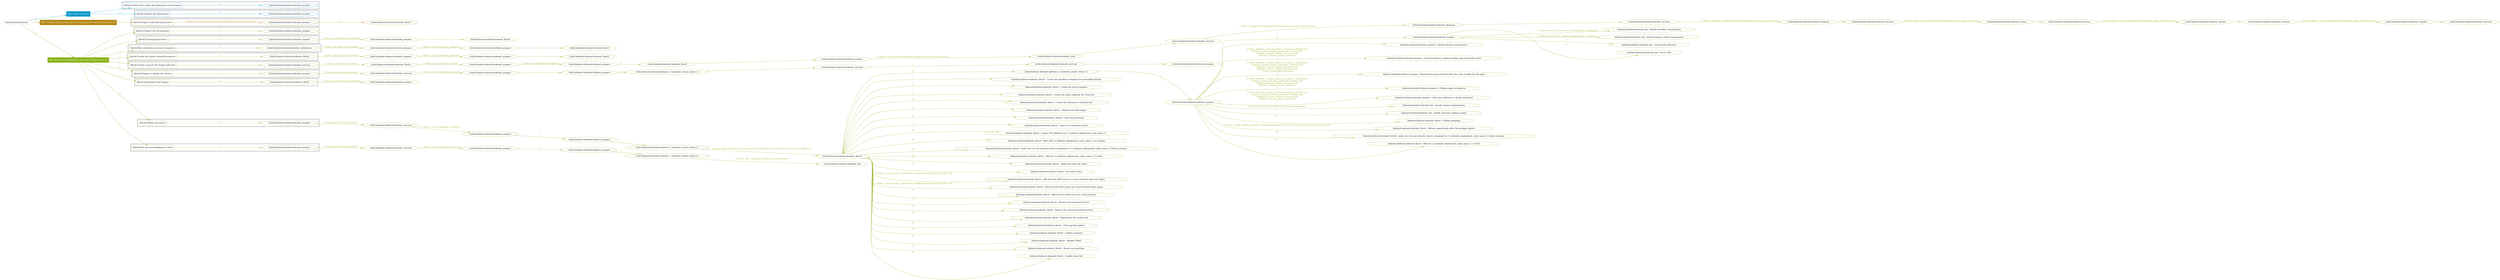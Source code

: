 digraph {
	graph [concentrate=true ordering=in rankdir=LR ratio=fill]
	edge [esep=5 sep=10]
	"kubeinit/playbook.yml" [id=root_node style=dotted]
	play_c8197aef [label="Play: Initial setup (1)" color="#0498c8" fontcolor="#ffffff" id=play_c8197aef shape=box style=filled tooltip=localhost]
	"kubeinit/playbook.yml" -> play_c8197aef [label="1 " color="#0498c8" fontcolor="#0498c8" id=edge_922fa55b labeltooltip="1 " tooltip="1 "]
	subgraph "kubeinit.kubeinit.kubeinit_prepare" {
		role_3c286786 [label="[role] kubeinit.kubeinit.kubeinit_prepare" color="#0498c8" id=role_3c286786 tooltip="kubeinit.kubeinit.kubeinit_prepare"]
	}
	subgraph "kubeinit.kubeinit.kubeinit_prepare" {
		role_2a14cb9d [label="[role] kubeinit.kubeinit.kubeinit_prepare" color="#0498c8" id=role_2a14cb9d tooltip="kubeinit.kubeinit.kubeinit_prepare"]
	}
	subgraph "Play: Initial setup (1)" {
		play_c8197aef -> block_b76194ad [label=1 color="#0498c8" fontcolor="#0498c8" id=edge_56c0aa90 labeltooltip=1 tooltip=1]
		subgraph cluster_block_b76194ad {
			block_b76194ad [label="[block] Gather facts about the deployment environment" color="#0498c8" id=block_b76194ad labeltooltip="Gather facts about the deployment environment" shape=box tooltip="Gather facts about the deployment environment"]
			block_b76194ad -> role_3c286786 [label="1 " color="#0498c8" fontcolor="#0498c8" id=edge_a9a198d0 labeltooltip="1 " tooltip="1 "]
		}
		play_c8197aef -> block_efa25883 [label=2 color="#0498c8" fontcolor="#0498c8" id=edge_5a2163dc labeltooltip=2 tooltip=2]
		subgraph cluster_block_efa25883 {
			block_efa25883 [label="[block] Prepare the hypervisors" color="#0498c8" id=block_efa25883 labeltooltip="Prepare the hypervisors" shape=box tooltip="Prepare the hypervisors"]
			block_efa25883 -> role_2a14cb9d [label="1 " color="#0498c8" fontcolor="#0498c8" id=edge_c1714bec labeltooltip="1 " tooltip="1 "]
		}
	}
	play_7f3ebb7d [label="Play: Prepare all hypervisor hosts to deploy service and cluster nodes (0)" color="#b58a17" fontcolor="#ffffff" id=play_7f3ebb7d shape=box style=filled tooltip="Play: Prepare all hypervisor hosts to deploy service and cluster nodes (0)"]
	"kubeinit/playbook.yml" -> play_7f3ebb7d [label="2 " color="#b58a17" fontcolor="#b58a17" id=edge_25e83d62 labeltooltip="2 " tooltip="2 "]
	subgraph "kubeinit.kubeinit.kubeinit_libvirt" {
		role_c3c278d9 [label="[role] kubeinit.kubeinit.kubeinit_libvirt" color="#b58a17" id=role_c3c278d9 tooltip="kubeinit.kubeinit.kubeinit_libvirt"]
	}
	subgraph "kubeinit.kubeinit.kubeinit_prepare" {
		role_2e6c8044 [label="[role] kubeinit.kubeinit.kubeinit_prepare" color="#b58a17" id=role_2e6c8044 tooltip="kubeinit.kubeinit.kubeinit_prepare"]
		role_2e6c8044 -> role_c3c278d9 [label="1 " color="#b58a17" fontcolor="#b58a17" id=edge_b6ec5441 labeltooltip="1 " tooltip="1 "]
	}
	subgraph "Play: Prepare all hypervisor hosts to deploy service and cluster nodes (0)" {
		play_7f3ebb7d -> block_49c13640 [label=1 color="#b58a17" fontcolor="#b58a17" id=edge_a777fcd4 labeltooltip=1 tooltip=1]
		subgraph cluster_block_49c13640 {
			block_49c13640 [label="[block] Prepare individual hypervisors" color="#b58a17" id=block_49c13640 labeltooltip="Prepare individual hypervisors" shape=box tooltip="Prepare individual hypervisors"]
			block_49c13640 -> role_2e6c8044 [label="1 [when: inventory_hostname in hostvars['kubeinit-facts'].hypervisors]" color="#b58a17" fontcolor="#b58a17" id=edge_d3cfce6d labeltooltip="1 [when: inventory_hostname in hostvars['kubeinit-facts'].hypervisors]" tooltip="1 [when: inventory_hostname in hostvars['kubeinit-facts'].hypervisors]"]
		}
	}
	play_5deb5ea6 [label="Play: Run cluster deployment on prepared hypervisors (1)" color="#8cb21a" fontcolor="#ffffff" id=play_5deb5ea6 shape=box style=filled tooltip=localhost]
	"kubeinit/playbook.yml" -> play_5deb5ea6 [label="3 " color="#8cb21a" fontcolor="#8cb21a" id=edge_4617b9aa labeltooltip="3 " tooltip="3 "]
	subgraph "kubeinit.kubeinit.kubeinit_prepare" {
		role_d223442c [label="[role] kubeinit.kubeinit.kubeinit_prepare" color="#8cb21a" id=role_d223442c tooltip="kubeinit.kubeinit.kubeinit_prepare"]
	}
	subgraph "kubeinit.kubeinit.kubeinit_libvirt" {
		role_f05f4622 [label="[role] kubeinit.kubeinit.kubeinit_libvirt" color="#8cb21a" id=role_f05f4622 tooltip="kubeinit.kubeinit.kubeinit_libvirt"]
	}
	subgraph "kubeinit.kubeinit.kubeinit_prepare" {
		role_b036a083 [label="[role] kubeinit.kubeinit.kubeinit_prepare" color="#8cb21a" id=role_b036a083 tooltip="kubeinit.kubeinit.kubeinit_prepare"]
		role_b036a083 -> role_f05f4622 [label="1 " color="#8cb21a" fontcolor="#8cb21a" id=edge_333097c8 labeltooltip="1 " tooltip="1 "]
	}
	subgraph "kubeinit.kubeinit.kubeinit_prepare" {
		role_efb3ae09 [label="[role] kubeinit.kubeinit.kubeinit_prepare" color="#8cb21a" id=role_efb3ae09 tooltip="kubeinit.kubeinit.kubeinit_prepare"]
		role_efb3ae09 -> role_b036a083 [label="1 [when: not environment_prepared]" color="#8cb21a" fontcolor="#8cb21a" id=edge_41fa117c labeltooltip="1 [when: not environment_prepared]" tooltip="1 [when: not environment_prepared]"]
	}
	subgraph "kubeinit.kubeinit.kubeinit_libvirt" {
		role_33afb456 [label="[role] kubeinit.kubeinit.kubeinit_libvirt" color="#8cb21a" id=role_33afb456 tooltip="kubeinit.kubeinit.kubeinit_libvirt"]
	}
	subgraph "kubeinit.kubeinit.kubeinit_prepare" {
		role_3996253d [label="[role] kubeinit.kubeinit.kubeinit_prepare" color="#8cb21a" id=role_3996253d tooltip="kubeinit.kubeinit.kubeinit_prepare"]
		role_3996253d -> role_33afb456 [label="1 " color="#8cb21a" fontcolor="#8cb21a" id=edge_9ac41b9c labeltooltip="1 " tooltip="1 "]
	}
	subgraph "kubeinit.kubeinit.kubeinit_prepare" {
		role_c0f6b19a [label="[role] kubeinit.kubeinit.kubeinit_prepare" color="#8cb21a" id=role_c0f6b19a tooltip="kubeinit.kubeinit.kubeinit_prepare"]
		role_c0f6b19a -> role_3996253d [label="1 [when: not environment_prepared]" color="#8cb21a" fontcolor="#8cb21a" id=edge_87ee43f3 labeltooltip="1 [when: not environment_prepared]" tooltip="1 [when: not environment_prepared]"]
	}
	subgraph "kubeinit.kubeinit.kubeinit_validations" {
		role_6e687698 [label="[role] kubeinit.kubeinit.kubeinit_validations" color="#8cb21a" id=role_6e687698 tooltip="kubeinit.kubeinit.kubeinit_validations"]
		role_6e687698 -> role_c0f6b19a [label="1 [when: not hypervisors_cleaned]" color="#8cb21a" fontcolor="#8cb21a" id=edge_3743fb8a labeltooltip="1 [when: not hypervisors_cleaned]" tooltip="1 [when: not hypervisors_cleaned]"]
	}
	subgraph "kubeinit.kubeinit.kubeinit_libvirt" {
		role_c08b40e4 [label="[role] kubeinit.kubeinit.kubeinit_libvirt" color="#8cb21a" id=role_c08b40e4 tooltip="kubeinit.kubeinit.kubeinit_libvirt"]
	}
	subgraph "kubeinit.kubeinit.kubeinit_prepare" {
		role_bdccf498 [label="[role] kubeinit.kubeinit.kubeinit_prepare" color="#8cb21a" id=role_bdccf498 tooltip="kubeinit.kubeinit.kubeinit_prepare"]
		role_bdccf498 -> role_c08b40e4 [label="1 " color="#8cb21a" fontcolor="#8cb21a" id=edge_f4271a98 labeltooltip="1 " tooltip="1 "]
	}
	subgraph "kubeinit.kubeinit.kubeinit_prepare" {
		role_66e9e0ed [label="[role] kubeinit.kubeinit.kubeinit_prepare" color="#8cb21a" id=role_66e9e0ed tooltip="kubeinit.kubeinit.kubeinit_prepare"]
		role_66e9e0ed -> role_bdccf498 [label="1 [when: not environment_prepared]" color="#8cb21a" fontcolor="#8cb21a" id=edge_c691fecc labeltooltip="1 [when: not environment_prepared]" tooltip="1 [when: not environment_prepared]"]
	}
	subgraph "kubeinit.kubeinit.kubeinit_libvirt" {
		role_aaba1827 [label="[role] kubeinit.kubeinit.kubeinit_libvirt" color="#8cb21a" id=role_aaba1827 tooltip="kubeinit.kubeinit.kubeinit_libvirt"]
		role_aaba1827 -> role_66e9e0ed [label="1 [when: not hypervisors_cleaned]" color="#8cb21a" fontcolor="#8cb21a" id=edge_1c5be470 labeltooltip="1 [when: not hypervisors_cleaned]" tooltip="1 [when: not hypervisors_cleaned]"]
	}
	subgraph "kubeinit.kubeinit.kubeinit_services" {
		role_dca92a5a [label="[role] kubeinit.kubeinit.kubeinit_services" color="#8cb21a" id=role_dca92a5a tooltip="kubeinit.kubeinit.kubeinit_services"]
	}
	subgraph "kubeinit.kubeinit.kubeinit_registry" {
		role_6a4a6b8c [label="[role] kubeinit.kubeinit.kubeinit_registry" color="#8cb21a" id=role_6a4a6b8c tooltip="kubeinit.kubeinit.kubeinit_registry"]
		role_6a4a6b8c -> role_dca92a5a [label="1 " color="#8cb21a" fontcolor="#8cb21a" id=edge_9316b15a labeltooltip="1 " tooltip="1 "]
	}
	subgraph "kubeinit.kubeinit.kubeinit_services" {
		role_6c3e8e1f [label="[role] kubeinit.kubeinit.kubeinit_services" color="#8cb21a" id=role_6c3e8e1f tooltip="kubeinit.kubeinit.kubeinit_services"]
		role_6c3e8e1f -> role_6a4a6b8c [label="1 [when: 'registry' in hostvars[kubeinit_deployment_node_name].services]" color="#8cb21a" fontcolor="#8cb21a" id=edge_6a16fb41 labeltooltip="1 [when: 'registry' in hostvars[kubeinit_deployment_node_name].services]" tooltip="1 [when: 'registry' in hostvars[kubeinit_deployment_node_name].services]"]
	}
	subgraph "kubeinit.kubeinit.kubeinit_apache" {
		role_bf9644d1 [label="[role] kubeinit.kubeinit.kubeinit_apache" color="#8cb21a" id=role_bf9644d1 tooltip="kubeinit.kubeinit.kubeinit_apache"]
		role_bf9644d1 -> role_6c3e8e1f [label="1 " color="#8cb21a" fontcolor="#8cb21a" id=edge_667f4790 labeltooltip="1 " tooltip="1 "]
	}
	subgraph "kubeinit.kubeinit.kubeinit_services" {
		role_6fb0cc0f [label="[role] kubeinit.kubeinit.kubeinit_services" color="#8cb21a" id=role_6fb0cc0f tooltip="kubeinit.kubeinit.kubeinit_services"]
		role_6fb0cc0f -> role_bf9644d1 [label="1 [when: 'apache' in hostvars[kubeinit_deployment_node_name].services]" color="#8cb21a" fontcolor="#8cb21a" id=edge_0fed933b labeltooltip="1 [when: 'apache' in hostvars[kubeinit_deployment_node_name].services]" tooltip="1 [when: 'apache' in hostvars[kubeinit_deployment_node_name].services]"]
	}
	subgraph "kubeinit.kubeinit.kubeinit_nexus" {
		role_0353327a [label="[role] kubeinit.kubeinit.kubeinit_nexus" color="#8cb21a" id=role_0353327a tooltip="kubeinit.kubeinit.kubeinit_nexus"]
		role_0353327a -> role_6fb0cc0f [label="1 " color="#8cb21a" fontcolor="#8cb21a" id=edge_d9b70054 labeltooltip="1 " tooltip="1 "]
	}
	subgraph "kubeinit.kubeinit.kubeinit_services" {
		role_1bb05465 [label="[role] kubeinit.kubeinit.kubeinit_services" color="#8cb21a" id=role_1bb05465 tooltip="kubeinit.kubeinit.kubeinit_services"]
		role_1bb05465 -> role_0353327a [label="1 [when: 'nexus' in hostvars[kubeinit_deployment_node_name].services]" color="#8cb21a" fontcolor="#8cb21a" id=edge_af32bd00 labeltooltip="1 [when: 'nexus' in hostvars[kubeinit_deployment_node_name].services]" tooltip="1 [when: 'nexus' in hostvars[kubeinit_deployment_node_name].services]"]
	}
	subgraph "kubeinit.kubeinit.kubeinit_haproxy" {
		role_6cd0a0f4 [label="[role] kubeinit.kubeinit.kubeinit_haproxy" color="#8cb21a" id=role_6cd0a0f4 tooltip="kubeinit.kubeinit.kubeinit_haproxy"]
		role_6cd0a0f4 -> role_1bb05465 [label="1 " color="#8cb21a" fontcolor="#8cb21a" id=edge_6ab12a49 labeltooltip="1 " tooltip="1 "]
	}
	subgraph "kubeinit.kubeinit.kubeinit_services" {
		role_aa184179 [label="[role] kubeinit.kubeinit.kubeinit_services" color="#8cb21a" id=role_aa184179 tooltip="kubeinit.kubeinit.kubeinit_services"]
		role_aa184179 -> role_6cd0a0f4 [label="1 [when: 'haproxy' in hostvars[kubeinit_deployment_node_name].services]" color="#8cb21a" fontcolor="#8cb21a" id=edge_1406b9e2 labeltooltip="1 [when: 'haproxy' in hostvars[kubeinit_deployment_node_name].services]" tooltip="1 [when: 'haproxy' in hostvars[kubeinit_deployment_node_name].services]"]
	}
	subgraph "kubeinit.kubeinit.kubeinit_dnsmasq" {
		role_bf1d7ade [label="[role] kubeinit.kubeinit.kubeinit_dnsmasq" color="#8cb21a" id=role_bf1d7ade tooltip="kubeinit.kubeinit.kubeinit_dnsmasq"]
		role_bf1d7ade -> role_aa184179 [label="1 " color="#8cb21a" fontcolor="#8cb21a" id=edge_21bb4521 labeltooltip="1 " tooltip="1 "]
	}
	subgraph "kubeinit.kubeinit.kubeinit_services" {
		role_9293d0f7 [label="[role] kubeinit.kubeinit.kubeinit_services" color="#8cb21a" id=role_9293d0f7 tooltip="kubeinit.kubeinit.kubeinit_services"]
		role_9293d0f7 -> role_bf1d7ade [label="1 [when: 'dnsmasq' in hostvars[kubeinit_deployment_node_name].services]" color="#8cb21a" fontcolor="#8cb21a" id=edge_61066736 labeltooltip="1 [when: 'dnsmasq' in hostvars[kubeinit_deployment_node_name].services]" tooltip="1 [when: 'dnsmasq' in hostvars[kubeinit_deployment_node_name].services]"]
	}
	subgraph "kubeinit.kubeinit.kubeinit_bind" {
		role_5a61f6e6 [label="[role] kubeinit.kubeinit.kubeinit_bind" color="#8cb21a" id=role_5a61f6e6 tooltip="kubeinit.kubeinit.kubeinit_bind"]
		role_5a61f6e6 -> role_9293d0f7 [label="1 " color="#8cb21a" fontcolor="#8cb21a" id=edge_4f6014ed labeltooltip="1 " tooltip="1 "]
	}
	subgraph "kubeinit.kubeinit.kubeinit_prepare" {
		role_9101673d [label="[role] kubeinit.kubeinit.kubeinit_prepare" color="#8cb21a" id=role_9101673d tooltip="kubeinit.kubeinit.kubeinit_prepare"]
		role_9101673d -> role_5a61f6e6 [label="1 [when: 'bind' in hostvars[kubeinit_deployment_node_name].services]" color="#8cb21a" fontcolor="#8cb21a" id=edge_7662a34d labeltooltip="1 [when: 'bind' in hostvars[kubeinit_deployment_node_name].services]" tooltip="1 [when: 'bind' in hostvars[kubeinit_deployment_node_name].services]"]
	}
	subgraph "kubeinit.kubeinit.kubeinit_libvirt" {
		role_d5b82719 [label="[role] kubeinit.kubeinit.kubeinit_libvirt" color="#8cb21a" id=role_d5b82719 tooltip="kubeinit.kubeinit.kubeinit_libvirt"]
		role_d5b82719 -> role_9101673d [label="1 " color="#8cb21a" fontcolor="#8cb21a" id=edge_8e1fc4cf labeltooltip="1 " tooltip="1 "]
	}
	subgraph "kubeinit.kubeinit.kubeinit_prepare" {
		role_82c6c88a [label="[role] kubeinit.kubeinit.kubeinit_prepare" color="#8cb21a" id=role_82c6c88a tooltip="kubeinit.kubeinit.kubeinit_prepare"]
		role_82c6c88a -> role_d5b82719 [label="1 " color="#8cb21a" fontcolor="#8cb21a" id=edge_33c34052 labeltooltip="1 " tooltip="1 "]
	}
	subgraph "kubeinit.kubeinit.kubeinit_prepare" {
		role_78ee5a41 [label="[role] kubeinit.kubeinit.kubeinit_prepare" color="#8cb21a" id=role_78ee5a41 tooltip="kubeinit.kubeinit.kubeinit_prepare"]
		role_78ee5a41 -> role_82c6c88a [label="1 [when: not environment_prepared]" color="#8cb21a" fontcolor="#8cb21a" id=edge_6f16d077 labeltooltip="1 [when: not environment_prepared]" tooltip="1 [when: not environment_prepared]"]
	}
	subgraph "kubeinit.kubeinit.kubeinit_libvirt" {
		role_b07e59b4 [label="[role] kubeinit.kubeinit.kubeinit_libvirt" color="#8cb21a" id=role_b07e59b4 tooltip="kubeinit.kubeinit.kubeinit_libvirt"]
		role_b07e59b4 -> role_78ee5a41 [label="1 [when: not hypervisors_cleaned]" color="#8cb21a" fontcolor="#8cb21a" id=edge_427e7e63 labeltooltip="1 [when: not hypervisors_cleaned]" tooltip="1 [when: not hypervisors_cleaned]"]
	}
	subgraph "kubeinit.kubeinit.kubeinit_services" {
		role_2591b6aa [label="[role] kubeinit.kubeinit.kubeinit_services" color="#8cb21a" id=role_2591b6aa tooltip="kubeinit.kubeinit.kubeinit_services"]
		role_2591b6aa -> role_b07e59b4 [label="1 [when: not network_created]" color="#8cb21a" fontcolor="#8cb21a" id=edge_7d37dcf8 labeltooltip="1 [when: not network_created]" tooltip="1 [when: not network_created]"]
	}
	subgraph "kubeinit.kubeinit.kubeinit_prepare" {
		role_dac779d0 [label="[role] kubeinit.kubeinit.kubeinit_prepare" color="#8cb21a" id=role_dac779d0 tooltip="kubeinit.kubeinit.kubeinit_prepare"]
	}
	subgraph "kubeinit.kubeinit.kubeinit_services" {
		role_9e596846 [label="[role] kubeinit.kubeinit.kubeinit_services" color="#8cb21a" id=role_9e596846 tooltip="kubeinit.kubeinit.kubeinit_services"]
		role_9e596846 -> role_dac779d0 [label="1 " color="#8cb21a" fontcolor="#8cb21a" id=edge_c064c5f3 labeltooltip="1 " tooltip="1 "]
	}
	subgraph "kubeinit.kubeinit.kubeinit_services" {
		role_9cd84629 [label="[role] kubeinit.kubeinit.kubeinit_services" color="#8cb21a" id=role_9cd84629 tooltip="kubeinit.kubeinit.kubeinit_services"]
		role_9cd84629 -> role_9e596846 [label="1 " color="#8cb21a" fontcolor="#8cb21a" id=edge_44e114d3 labeltooltip="1 " tooltip="1 "]
	}
	subgraph "kubeinit.kubeinit.kubeinit_{{ kubeinit_cluster_distro }}" {
		role_961def43 [label="[role] kubeinit.kubeinit.kubeinit_{{ kubeinit_cluster_distro }}" color="#8cb21a" id=role_961def43 tooltip="kubeinit.kubeinit.kubeinit_{{ kubeinit_cluster_distro }}"]
		role_961def43 -> role_9cd84629 [label="1 " color="#8cb21a" fontcolor="#8cb21a" id=edge_f4f79f63 labeltooltip="1 " tooltip="1 "]
	}
	subgraph "kubeinit.kubeinit.kubeinit_prepare" {
		role_3a34a4d1 [label="[role] kubeinit.kubeinit.kubeinit_prepare" color="#8cb21a" id=role_3a34a4d1 tooltip="kubeinit.kubeinit.kubeinit_prepare"]
		role_3a34a4d1 -> role_961def43 [label="1 " color="#8cb21a" fontcolor="#8cb21a" id=edge_900b3278 labeltooltip="1 " tooltip="1 "]
	}
	subgraph "kubeinit.kubeinit.kubeinit_prepare" {
		role_281b0325 [label="[role] kubeinit.kubeinit.kubeinit_prepare" color="#8cb21a" id=role_281b0325 tooltip="kubeinit.kubeinit.kubeinit_prepare"]
		role_281b0325 -> role_3a34a4d1 [label="1 " color="#8cb21a" fontcolor="#8cb21a" id=edge_b659274e labeltooltip="1 " tooltip="1 "]
	}
	subgraph "kubeinit.kubeinit.kubeinit_services" {
		role_879e979a [label="[role] kubeinit.kubeinit.kubeinit_services" color="#8cb21a" id=role_879e979a tooltip="kubeinit.kubeinit.kubeinit_services"]
		role_879e979a -> role_281b0325 [label="1 [when: not environment_prepared]" color="#8cb21a" fontcolor="#8cb21a" id=edge_3eec71d2 labeltooltip="1 [when: not environment_prepared]" tooltip="1 [when: not environment_prepared]"]
	}
	subgraph "kubeinit.kubeinit.kubeinit_prepare" {
		role_a8ec1b8f [label="[role] kubeinit.kubeinit.kubeinit_prepare" color="#8cb21a" id=role_a8ec1b8f tooltip="kubeinit.kubeinit.kubeinit_prepare"]
		role_a8ec1b8f -> role_879e979a [label="1 [when: not services_prepared]" color="#8cb21a" fontcolor="#8cb21a" id=edge_41961d1d labeltooltip="1 [when: not services_prepared]" tooltip="1 [when: not services_prepared]"]
	}
	subgraph "kubeinit.kubeinit.kubeinit_prepare" {
		role_2767ce65 [label="[role] kubeinit.kubeinit.kubeinit_prepare" color="#8cb21a" id=role_2767ce65 tooltip="kubeinit.kubeinit.kubeinit_prepare"]
	}
	subgraph "kubeinit.kubeinit.kubeinit_libvirt" {
		role_06fe0d78 [label="[role] kubeinit.kubeinit.kubeinit_libvirt" color="#8cb21a" id=role_06fe0d78 tooltip="kubeinit.kubeinit.kubeinit_libvirt"]
		role_06fe0d78 -> role_2767ce65 [label="1 [when: not environment_prepared]" color="#8cb21a" fontcolor="#8cb21a" id=edge_b4ba3769 labeltooltip="1 [when: not environment_prepared]" tooltip="1 [when: not environment_prepared]"]
	}
	subgraph "kubeinit.kubeinit.kubeinit_prepare" {
		role_4d9abcd8 [label="[role] kubeinit.kubeinit.kubeinit_prepare" color="#8cb21a" id=role_4d9abcd8 tooltip="kubeinit.kubeinit.kubeinit_prepare"]
		task_a58bdfc1 [label="kubeinit.kubeinit.kubeinit_kid : Install controller requirements" color="#8cb21a" id=task_a58bdfc1 shape=octagon tooltip="kubeinit.kubeinit.kubeinit_kid : Install controller requirements"]
		role_4d9abcd8 -> task_a58bdfc1 [label="1 [when: kubeinit_kid_controller_dependencies is defined]" color="#8cb21a" fontcolor="#8cb21a" id=edge_c6500917 labeltooltip="1 [when: kubeinit_kid_controller_dependencies is defined]" tooltip="1 [when: kubeinit_kid_controller_dependencies is defined]"]
		task_d87fe930 [label="kubeinit.kubeinit.kubeinit_kid : Install compute nodes requirements" color="#8cb21a" id=task_d87fe930 shape=octagon tooltip="kubeinit.kubeinit.kubeinit_kid : Install compute nodes requirements"]
		role_4d9abcd8 -> task_d87fe930 [label="2 [when: kubeinit_kid_compute_dependencies is defined]" color="#8cb21a" fontcolor="#8cb21a" id=edge_2a5b1ec6 labeltooltip="2 [when: kubeinit_kid_compute_dependencies is defined]" tooltip="2 [when: kubeinit_kid_compute_dependencies is defined]"]
		task_f9947f64 [label="kubeinit.kubeinit.kubeinit_kid : Create kube directory" color="#8cb21a" id=task_f9947f64 shape=octagon tooltip="kubeinit.kubeinit.kubeinit_kid : Create kube directory"]
		role_4d9abcd8 -> task_f9947f64 [label="3 " color="#8cb21a" fontcolor="#8cb21a" id=edge_bdd4dd18 labeltooltip="3 " tooltip="3 "]
		task_ab4cd3fd [label="kubeinit.kubeinit.kubeinit_kid : Touch a file" color="#8cb21a" id=task_ab4cd3fd shape=octagon tooltip="kubeinit.kubeinit.kubeinit_kid : Touch a file"]
		role_4d9abcd8 -> task_ab4cd3fd [label="4 " color="#8cb21a" fontcolor="#8cb21a" id=edge_d64abe4c labeltooltip="4 " tooltip="4 "]
	}
	subgraph "kubeinit.kubeinit.kubeinit_prepare" {
		role_a85353f9 [label="[role] kubeinit.kubeinit.kubeinit_prepare" color="#8cb21a" id=role_a85353f9 tooltip="kubeinit.kubeinit.kubeinit_prepare"]
		task_69144736 [label="kubeinit.kubeinit.kubeinit_prepare : Install common requirements" color="#8cb21a" id=task_69144736 shape=octagon tooltip="kubeinit.kubeinit.kubeinit_prepare : Install common requirements"]
		role_a85353f9 -> task_69144736 [label="1 " color="#8cb21a" fontcolor="#8cb21a" id=edge_e1485820 labeltooltip="1 " tooltip="1 "]
		task_b05b2fa7 [label="kubeinit.kubeinit.kubeinit_prepare : Check if kubeinit_common_docker_password path exists" color="#8cb21a" id=task_b05b2fa7 shape=octagon tooltip="kubeinit.kubeinit.kubeinit_prepare : Check if kubeinit_common_docker_password path exists"]
		role_a85353f9 -> task_b05b2fa7 [label="2 [when: kubeinit_common_docker_username is defined and
kubeinit_common_docker_password is defined and
kubeinit_common_docker_username and
kubeinit_common_docker_password
]" color="#8cb21a" fontcolor="#8cb21a" id=edge_53249a8d labeltooltip="2 [when: kubeinit_common_docker_username is defined and
kubeinit_common_docker_password is defined and
kubeinit_common_docker_username and
kubeinit_common_docker_password
]" tooltip="2 [when: kubeinit_common_docker_username is defined and
kubeinit_common_docker_password is defined and
kubeinit_common_docker_username and
kubeinit_common_docker_password
]"]
		task_449394d2 [label="kubeinit.kubeinit.kubeinit_prepare : Read docker password from file when the variable has the path" color="#8cb21a" id=task_449394d2 shape=octagon tooltip="kubeinit.kubeinit.kubeinit_prepare : Read docker password from file when the variable has the path"]
		role_a85353f9 -> task_449394d2 [label="3 [when: kubeinit_common_docker_username is defined and
kubeinit_common_docker_password is defined and
kubeinit_common_docker_username and
kubeinit_common_docker_password and
_result_passwordfile.stat.exists
]" color="#8cb21a" fontcolor="#8cb21a" id=edge_94503fa9 labeltooltip="3 [when: kubeinit_common_docker_username is defined and
kubeinit_common_docker_password is defined and
kubeinit_common_docker_username and
kubeinit_common_docker_password and
_result_passwordfile.stat.exists
]" tooltip="3 [when: kubeinit_common_docker_username is defined and
kubeinit_common_docker_password is defined and
kubeinit_common_docker_username and
kubeinit_common_docker_password and
_result_passwordfile.stat.exists
]"]
		task_93b6c7ee [label="kubeinit.kubeinit.kubeinit_prepare : Podman login to docker.io" color="#8cb21a" id=task_93b6c7ee shape=octagon tooltip="kubeinit.kubeinit.kubeinit_prepare : Podman login to docker.io"]
		role_a85353f9 -> task_93b6c7ee [label="4 [when: kubeinit_common_docker_username is defined and
kubeinit_common_docker_password is defined and
kubeinit_common_docker_username and
kubeinit_common_docker_password
]" color="#8cb21a" fontcolor="#8cb21a" id=edge_20acd24f labeltooltip="4 [when: kubeinit_common_docker_username is defined and
kubeinit_common_docker_password is defined and
kubeinit_common_docker_username and
kubeinit_common_docker_password
]" tooltip="4 [when: kubeinit_common_docker_username is defined and
kubeinit_common_docker_password is defined and
kubeinit_common_docker_username and
kubeinit_common_docker_password
]"]
		task_355a4f08 [label="kubeinit.kubeinit.kubeinit_prepare : Clear any reference to docker password" color="#8cb21a" id=task_355a4f08 shape=octagon tooltip="kubeinit.kubeinit.kubeinit_prepare : Clear any reference to docker password"]
		role_a85353f9 -> task_355a4f08 [label="5 [when: kubeinit_common_docker_username is defined and
kubeinit_common_docker_password is defined and
kubeinit_common_docker_username and
kubeinit_common_docker_password
]" color="#8cb21a" fontcolor="#8cb21a" id=edge_81a3cc2f labeltooltip="5 [when: kubeinit_common_docker_username is defined and
kubeinit_common_docker_password is defined and
kubeinit_common_docker_username and
kubeinit_common_docker_password
]" tooltip="5 [when: kubeinit_common_docker_username is defined and
kubeinit_common_docker_password is defined and
kubeinit_common_docker_username and
kubeinit_common_docker_password
]"]
		task_dae3946e [label="kubeinit.kubeinit.kubeinit_kid : Install common requirements" color="#8cb21a" id=task_dae3946e shape=octagon tooltip="kubeinit.kubeinit.kubeinit_kid : Install common requirements"]
		role_a85353f9 -> task_dae3946e [label="6 [when: kubeinit_kid_common_dependencies is defined]" color="#8cb21a" fontcolor="#8cb21a" id=edge_62b15277 labeltooltip="6 [when: kubeinit_kid_common_dependencies is defined]" tooltip="6 [when: kubeinit_kid_common_dependencies is defined]"]
		task_c36ca105 [label="kubeinit.kubeinit.kubeinit_kid : Enable and start podman.socket" color="#8cb21a" id=task_c36ca105 shape=octagon tooltip="kubeinit.kubeinit.kubeinit_kid : Enable and start podman.socket"]
		role_a85353f9 -> task_c36ca105 [label="7 " color="#8cb21a" fontcolor="#8cb21a" id=edge_1475ee7f labeltooltip="7 " tooltip="7 "]
		task_66237b22 [label="kubeinit.kubeinit.kubeinit_libvirt : Update packages" color="#8cb21a" id=task_66237b22 shape=octagon tooltip="kubeinit.kubeinit.kubeinit_libvirt : Update packages"]
		role_a85353f9 -> task_66237b22 [label="8 " color="#8cb21a" fontcolor="#8cb21a" id=edge_f2b0303c labeltooltip="8 " tooltip="8 "]
		task_bec6432d [label="kubeinit.kubeinit.kubeinit_libvirt : Reboot immediately after the package update" color="#8cb21a" id=task_bec6432d shape=octagon tooltip="kubeinit.kubeinit.kubeinit_libvirt : Reboot immediately after the package update"]
		role_a85353f9 -> task_bec6432d [label="9 [when: _result_update_packages is changed and kubeinit_libvirt_reboot_guests_after_package_update]" color="#8cb21a" fontcolor="#8cb21a" id=edge_226e3970 labeltooltip="9 [when: _result_update_packages is changed and kubeinit_libvirt_reboot_guests_after_package_update]" tooltip="9 [when: _result_update_packages is changed and kubeinit_libvirt_reboot_guests_after_package_update]"]
		task_40bbdcbb [label="kubeinit.kubeinit.kubeinit_libvirt : make sure we can execute remote commands in {{ kubeinit_deployment_node_name }} before continue" color="#8cb21a" id=task_40bbdcbb shape=octagon tooltip="kubeinit.kubeinit.kubeinit_libvirt : make sure we can execute remote commands in {{ kubeinit_deployment_node_name }} before continue"]
		role_a85353f9 -> task_40bbdcbb [label="10 " color="#8cb21a" fontcolor="#8cb21a" id=edge_3269bd06 labeltooltip="10 " tooltip="10 "]
		task_978adc33 [label="kubeinit.kubeinit.kubeinit_libvirt : Wait for {{ kubeinit_deployment_node_name }} to boot" color="#8cb21a" id=task_978adc33 shape=octagon tooltip="kubeinit.kubeinit.kubeinit_libvirt : Wait for {{ kubeinit_deployment_node_name }} to boot"]
		role_a85353f9 -> task_978adc33 [label="11 " color="#8cb21a" fontcolor="#8cb21a" id=edge_f765f759 labeltooltip="11 " tooltip="11 "]
		role_a85353f9 -> role_4d9abcd8 [label="12 " color="#8cb21a" fontcolor="#8cb21a" id=edge_a4da7771 labeltooltip="12 " tooltip="12 "]
	}
	subgraph "kubeinit.kubeinit.kubeinit_{{ kubeinit_cluster_distro }}" {
		role_cc403beb [label="[role] kubeinit.kubeinit.kubeinit_{{ kubeinit_cluster_distro }}" color="#8cb21a" id=role_cc403beb tooltip="kubeinit.kubeinit.kubeinit_{{ kubeinit_cluster_distro }}"]
		role_cc403beb -> role_a85353f9 [label="1 " color="#8cb21a" fontcolor="#8cb21a" id=edge_5e76013a labeltooltip="1 " tooltip="1 "]
	}
	subgraph "kubeinit.kubeinit.kubeinit_libvirt" {
		role_49775601 [label="[role] kubeinit.kubeinit.kubeinit_libvirt" color="#8cb21a" id=role_49775601 tooltip="kubeinit.kubeinit.kubeinit_libvirt"]
		task_2dbdd8b7 [label="kubeinit.kubeinit.kubeinit_libvirt : Create the interfaces template for networking details" color="#8cb21a" id=task_2dbdd8b7 shape=octagon tooltip="kubeinit.kubeinit.kubeinit_libvirt : Create the interfaces template for networking details"]
		role_49775601 -> task_2dbdd8b7 [label="1 " color="#8cb21a" fontcolor="#8cb21a" id=edge_b038b39c labeltooltip="1 " tooltip="1 "]
		task_c2c6f560 [label="kubeinit.kubeinit.kubeinit_libvirt : Create the hosts template" color="#8cb21a" id=task_c2c6f560 shape=octagon tooltip="kubeinit.kubeinit.kubeinit_libvirt : Create the hosts template"]
		role_49775601 -> task_c2c6f560 [label="2 " color="#8cb21a" fontcolor="#8cb21a" id=edge_888ac873 labeltooltip="2 " tooltip="2 "]
		task_d6ba6910 [label="kubeinit.kubeinit.kubeinit_libvirt : Create the main config file for cloud-init" color="#8cb21a" id=task_d6ba6910 shape=octagon tooltip="kubeinit.kubeinit.kubeinit_libvirt : Create the main config file for cloud-init"]
		role_49775601 -> task_d6ba6910 [label="3 " color="#8cb21a" fontcolor="#8cb21a" id=edge_e969027e labeltooltip="3 " tooltip="3 "]
		task_1d2a0c8b [label="kubeinit.kubeinit.kubeinit_libvirt : Create the datasource cloud-init file" color="#8cb21a" id=task_1d2a0c8b shape=octagon tooltip="kubeinit.kubeinit.kubeinit_libvirt : Create the datasource cloud-init file"]
		role_49775601 -> task_1d2a0c8b [label="4 " color="#8cb21a" fontcolor="#8cb21a" id=edge_3f3d4163 labeltooltip="4 " tooltip="4 "]
		task_8ad0d3ba [label="kubeinit.kubeinit.kubeinit_libvirt : Remove old disk images" color="#8cb21a" id=task_8ad0d3ba shape=octagon tooltip="kubeinit.kubeinit.kubeinit_libvirt : Remove old disk images"]
		role_49775601 -> task_8ad0d3ba [label="5 " color="#8cb21a" fontcolor="#8cb21a" id=edge_d9677134 labeltooltip="5 " tooltip="5 "]
		task_1c4048e4 [label="kubeinit.kubeinit.kubeinit_libvirt : Grow the partitions" color="#8cb21a" id=task_1c4048e4 shape=octagon tooltip="kubeinit.kubeinit.kubeinit_libvirt : Grow the partitions"]
		role_49775601 -> task_1c4048e4 [label="6 " color="#8cb21a" fontcolor="#8cb21a" id=edge_823f5829 labeltooltip="6 " tooltip="6 "]
		task_f2a9ba8d [label="kubeinit.kubeinit.kubeinit_libvirt : Inject virt-customize assets" color="#8cb21a" id=task_f2a9ba8d shape=octagon tooltip="kubeinit.kubeinit.kubeinit_libvirt : Inject virt-customize assets"]
		role_49775601 -> task_f2a9ba8d [label="7 " color="#8cb21a" fontcolor="#8cb21a" id=edge_35645b06 labeltooltip="7 " tooltip="7 "]
		task_3f3cac22 [label="kubeinit.kubeinit.kubeinit_libvirt : Create VM definition for {{ kubeinit_deployment_node_name }}" color="#8cb21a" id=task_3f3cac22 shape=octagon tooltip="kubeinit.kubeinit.kubeinit_libvirt : Create VM definition for {{ kubeinit_deployment_node_name }}"]
		role_49775601 -> task_3f3cac22 [label="8 " color="#8cb21a" fontcolor="#8cb21a" id=edge_43880c5f labeltooltip="8 " tooltip="8 "]
		task_a171a2d8 [label="kubeinit.kubeinit.kubeinit_libvirt : Wait until {{ kubeinit_deployment_node_name }} is running" color="#8cb21a" id=task_a171a2d8 shape=octagon tooltip="kubeinit.kubeinit.kubeinit_libvirt : Wait until {{ kubeinit_deployment_node_name }} is running"]
		role_49775601 -> task_a171a2d8 [label="9 " color="#8cb21a" fontcolor="#8cb21a" id=edge_b0793e74 labeltooltip="9 " tooltip="9 "]
		task_67606bb7 [label="kubeinit.kubeinit.kubeinit_libvirt : make sure we can execute remote commands in {{ kubeinit_deployment_node_name }} before continue" color="#8cb21a" id=task_67606bb7 shape=octagon tooltip="kubeinit.kubeinit.kubeinit_libvirt : make sure we can execute remote commands in {{ kubeinit_deployment_node_name }} before continue"]
		role_49775601 -> task_67606bb7 [label="10 " color="#8cb21a" fontcolor="#8cb21a" id=edge_55bf68aa labeltooltip="10 " tooltip="10 "]
		task_76cbf9da [label="kubeinit.kubeinit.kubeinit_libvirt : Wait for {{ kubeinit_deployment_node_name }} to boot" color="#8cb21a" id=task_76cbf9da shape=octagon tooltip="kubeinit.kubeinit.kubeinit_libvirt : Wait for {{ kubeinit_deployment_node_name }} to boot"]
		role_49775601 -> task_76cbf9da [label="11 " color="#8cb21a" fontcolor="#8cb21a" id=edge_1a33f719 labeltooltip="11 " tooltip="11 "]
		task_045c5c6c [label="kubeinit.kubeinit.kubeinit_libvirt : Make sure base file exists" color="#8cb21a" id=task_045c5c6c shape=octagon tooltip="kubeinit.kubeinit.kubeinit_libvirt : Make sure base file exists"]
		role_49775601 -> task_045c5c6c [label="12 " color="#8cb21a" fontcolor="#8cb21a" id=edge_58d936ad labeltooltip="12 " tooltip="12 "]
		task_90888616 [label="kubeinit.kubeinit.kubeinit_libvirt : Get resolv lines" color="#8cb21a" id=task_90888616 shape=octagon tooltip="kubeinit.kubeinit.kubeinit_libvirt : Get resolv lines"]
		role_49775601 -> task_90888616 [label="13 " color="#8cb21a" fontcolor="#8cb21a" id=edge_65f48cc1 labeltooltip="13 " tooltip="13 "]
		task_5bbfbfc2 [label="kubeinit.kubeinit.kubeinit_libvirt : Add the local DNS server as a local resolver when not empty" color="#8cb21a" id=task_5bbfbfc2 shape=octagon tooltip="kubeinit.kubeinit.kubeinit_libvirt : Add the local DNS server as a local resolver when not empty"]
		role_49775601 -> task_5bbfbfc2 [label="14 [when: (_result_resolv_conf.content | b64decode).splitlines() | length > 0]" color="#8cb21a" fontcolor="#8cb21a" id=edge_dc0e3121 labeltooltip="14 [when: (_result_resolv_conf.content | b64decode).splitlines() | length > 0]" tooltip="14 [when: (_result_resolv_conf.content | b64decode).splitlines() | length > 0]"]
		task_88adb3f9 [label="kubeinit.kubeinit.kubeinit_libvirt : Add the local DNS server as a local resolver when empty" color="#8cb21a" id=task_88adb3f9 shape=octagon tooltip="kubeinit.kubeinit.kubeinit_libvirt : Add the local DNS server as a local resolver when empty"]
		role_49775601 -> task_88adb3f9 [label="15 [when: (_result_resolv_conf.content | b64decode).splitlines() | length == 0]" color="#8cb21a" fontcolor="#8cb21a" id=edge_1c3e84cd labeltooltip="15 [when: (_result_resolv_conf.content | b64decode).splitlines() | length == 0]" tooltip="15 [when: (_result_resolv_conf.content | b64decode).splitlines() | length == 0]"]
		task_99e3d340 [label="kubeinit.kubeinit.kubeinit_libvirt : Add the local DNS server as a local resolver" color="#8cb21a" id=task_99e3d340 shape=octagon tooltip="kubeinit.kubeinit.kubeinit_libvirt : Add the local DNS server as a local resolver"]
		role_49775601 -> task_99e3d340 [label="16 " color="#8cb21a" fontcolor="#8cb21a" id=edge_7b9a3944 labeltooltip="16 " tooltip="16 "]
		task_8ef6e4c7 [label="kubeinit.kubeinit.kubeinit_libvirt : Restart the resolvconf service" color="#8cb21a" id=task_8ef6e4c7 shape=octagon tooltip="kubeinit.kubeinit.kubeinit_libvirt : Restart the resolvconf service"]
		role_49775601 -> task_8ef6e4c7 [label="17 " color="#8cb21a" fontcolor="#8cb21a" id=edge_56693bbb labeltooltip="17 " tooltip="17 "]
		task_60ad0f6f [label="kubeinit.kubeinit.kubeinit_libvirt : Restart the systemd-resolved service" color="#8cb21a" id=task_60ad0f6f shape=octagon tooltip="kubeinit.kubeinit.kubeinit_libvirt : Restart the systemd-resolved service"]
		role_49775601 -> task_60ad0f6f [label="18 " color="#8cb21a" fontcolor="#8cb21a" id=edge_c6b71dcc labeltooltip="18 " tooltip="18 "]
		task_ba48f358 [label="kubeinit.kubeinit.kubeinit_libvirt : Regenerate the resolv.conf" color="#8cb21a" id=task_ba48f358 shape=octagon tooltip="kubeinit.kubeinit.kubeinit_libvirt : Regenerate the resolv.conf"]
		role_49775601 -> task_ba48f358 [label="19 " color="#8cb21a" fontcolor="#8cb21a" id=edge_2e72d540 labeltooltip="19 " tooltip="19 "]
		task_997709e4 [label="kubeinit.kubeinit.kubeinit_libvirt : Force apt-get update" color="#8cb21a" id=task_997709e4 shape=octagon tooltip="kubeinit.kubeinit.kubeinit_libvirt : Force apt-get update"]
		role_49775601 -> task_997709e4 [label="20 " color="#8cb21a" fontcolor="#8cb21a" id=edge_68e9439f labeltooltip="20 " tooltip="20 "]
		task_1d024d4b [label="kubeinit.kubeinit.kubeinit_libvirt : Update packages" color="#8cb21a" id=task_1d024d4b shape=octagon tooltip="kubeinit.kubeinit.kubeinit_libvirt : Update packages"]
		role_49775601 -> task_1d024d4b [label="21 " color="#8cb21a" fontcolor="#8cb21a" id=edge_e24eda61 labeltooltip="21 " tooltip="21 "]
		task_482b5964 [label="kubeinit.kubeinit.kubeinit_libvirt : Disable SWAP" color="#8cb21a" id=task_482b5964 shape=octagon tooltip="kubeinit.kubeinit.kubeinit_libvirt : Disable SWAP"]
		role_49775601 -> task_482b5964 [label="22 " color="#8cb21a" fontcolor="#8cb21a" id=edge_ac429fb3 labeltooltip="22 " tooltip="22 "]
		task_b11024bb [label="kubeinit.kubeinit.kubeinit_libvirt : Resize root partition" color="#8cb21a" id=task_b11024bb shape=octagon tooltip="kubeinit.kubeinit.kubeinit_libvirt : Resize root partition"]
		role_49775601 -> task_b11024bb [label="23 " color="#8cb21a" fontcolor="#8cb21a" id=edge_3b73f5a0 labeltooltip="23 " tooltip="23 "]
		task_9e67b464 [label="kubeinit.kubeinit.kubeinit_libvirt : Enable cloud init" color="#8cb21a" id=task_9e67b464 shape=octagon tooltip="kubeinit.kubeinit.kubeinit_libvirt : Enable cloud init"]
		role_49775601 -> task_9e67b464 [label="24 " color="#8cb21a" fontcolor="#8cb21a" id=edge_b28558e6 labeltooltip="24 " tooltip="24 "]
		role_49775601 -> role_cc403beb [label="25 " color="#8cb21a" fontcolor="#8cb21a" id=edge_01430f46 labeltooltip="25 " tooltip="25 "]
	}
	subgraph "kubeinit.kubeinit.kubeinit_{{ kubeinit_cluster_distro }}" {
		role_8aaaa44f [label="[role] kubeinit.kubeinit.kubeinit_{{ kubeinit_cluster_distro }}" color="#8cb21a" id=role_8aaaa44f tooltip="kubeinit.kubeinit.kubeinit_{{ kubeinit_cluster_distro }}"]
		role_8aaaa44f -> role_49775601 [label="1 [when: kubeinit_cluster_nodes_deployed is not defined or not kubeinit_cluster_nodes_deployed]" color="#8cb21a" fontcolor="#8cb21a" id=edge_859dcc56 labeltooltip="1 [when: kubeinit_cluster_nodes_deployed is not defined or not kubeinit_cluster_nodes_deployed]" tooltip="1 [when: kubeinit_cluster_nodes_deployed is not defined or not kubeinit_cluster_nodes_deployed]"]
	}
	subgraph "kubeinit.kubeinit.kubeinit_prepare" {
		role_0fbb0f60 [label="[role] kubeinit.kubeinit.kubeinit_prepare" color="#8cb21a" id=role_0fbb0f60 tooltip="kubeinit.kubeinit.kubeinit_prepare"]
		role_0fbb0f60 -> role_8aaaa44f [label="1 " color="#8cb21a" fontcolor="#8cb21a" id=edge_5360e77b labeltooltip="1 " tooltip="1 "]
	}
	subgraph "kubeinit.kubeinit.kubeinit_prepare" {
		role_7e9d9dbd [label="[role] kubeinit.kubeinit.kubeinit_prepare" color="#8cb21a" id=role_7e9d9dbd tooltip="kubeinit.kubeinit.kubeinit_prepare"]
		role_7e9d9dbd -> role_0fbb0f60 [label="1 " color="#8cb21a" fontcolor="#8cb21a" id=edge_0e008e41 labeltooltip="1 " tooltip="1 "]
	}
	subgraph "kubeinit.kubeinit.kubeinit_services" {
		role_d48b8c23 [label="[role] kubeinit.kubeinit.kubeinit_services" color="#8cb21a" id=role_d48b8c23 tooltip="kubeinit.kubeinit.kubeinit_services"]
		role_d48b8c23 -> role_7e9d9dbd [label="1 [when: not environment_prepared]" color="#8cb21a" fontcolor="#8cb21a" id=edge_fbc78c1a labeltooltip="1 [when: not environment_prepared]" tooltip="1 [when: not environment_prepared]"]
	}
	subgraph "kubeinit.kubeinit.kubeinit_prepare" {
		role_666f72a7 [label="[role] kubeinit.kubeinit.kubeinit_prepare" color="#8cb21a" id=role_666f72a7 tooltip="kubeinit.kubeinit.kubeinit_prepare"]
		role_666f72a7 -> role_d48b8c23 [label="1 [when: not services_prepared]" color="#8cb21a" fontcolor="#8cb21a" id=edge_93e0f283 labeltooltip="1 [when: not services_prepared]" tooltip="1 [when: not services_prepared]"]
	}
	subgraph "kubeinit.kubeinit.kubeinit_nfs" {
		role_1614cb0f [label="[role] kubeinit.kubeinit.kubeinit_nfs" color="#8cb21a" id=role_1614cb0f tooltip="kubeinit.kubeinit.kubeinit_nfs"]
	}
	subgraph "kubeinit.kubeinit.kubeinit_{{ kubeinit_cluster_distro }}" {
		role_03b2b0e8 [label="[role] kubeinit.kubeinit.kubeinit_{{ kubeinit_cluster_distro }}" color="#8cb21a" id=role_03b2b0e8 tooltip="kubeinit.kubeinit.kubeinit_{{ kubeinit_cluster_distro }}"]
		role_03b2b0e8 -> role_1614cb0f [label="1 [when: 'nfs' in kubeinit_cluster_hostvars.services]" color="#8cb21a" fontcolor="#8cb21a" id=edge_f9d5923a labeltooltip="1 [when: 'nfs' in kubeinit_cluster_hostvars.services]" tooltip="1 [when: 'nfs' in kubeinit_cluster_hostvars.services]"]
	}
	subgraph "kubeinit.kubeinit.kubeinit_prepare" {
		role_08c4296f [label="[role] kubeinit.kubeinit.kubeinit_prepare" color="#8cb21a" id=role_08c4296f tooltip="kubeinit.kubeinit.kubeinit_prepare"]
		role_08c4296f -> role_03b2b0e8 [label="1 " color="#8cb21a" fontcolor="#8cb21a" id=edge_78e8fc5e labeltooltip="1 " tooltip="1 "]
	}
	subgraph "kubeinit.kubeinit.kubeinit_prepare" {
		role_562a8aec [label="[role] kubeinit.kubeinit.kubeinit_prepare" color="#8cb21a" id=role_562a8aec tooltip="kubeinit.kubeinit.kubeinit_prepare"]
		role_562a8aec -> role_08c4296f [label="1 " color="#8cb21a" fontcolor="#8cb21a" id=edge_5f76b1e2 labeltooltip="1 " tooltip="1 "]
	}
	subgraph "kubeinit.kubeinit.kubeinit_services" {
		role_394c687b [label="[role] kubeinit.kubeinit.kubeinit_services" color="#8cb21a" id=role_394c687b tooltip="kubeinit.kubeinit.kubeinit_services"]
		role_394c687b -> role_562a8aec [label="1 [when: not environment_prepared]" color="#8cb21a" fontcolor="#8cb21a" id=edge_bdf67c0f labeltooltip="1 [when: not environment_prepared]" tooltip="1 [when: not environment_prepared]"]
	}
	subgraph "kubeinit.kubeinit.kubeinit_prepare" {
		role_da3061a4 [label="[role] kubeinit.kubeinit.kubeinit_prepare" color="#8cb21a" id=role_da3061a4 tooltip="kubeinit.kubeinit.kubeinit_prepare"]
		role_da3061a4 -> role_394c687b [label="1 [when: not services_prepared]" color="#8cb21a" fontcolor="#8cb21a" id=edge_6790448e labeltooltip="1 [when: not services_prepared]" tooltip="1 [when: not services_prepared]"]
	}
	subgraph "Play: Run cluster deployment on prepared hypervisors (1)" {
		play_5deb5ea6 -> block_a88778cd [label=1 color="#8cb21a" fontcolor="#8cb21a" id=edge_1c742824 labeltooltip=1 tooltip=1]
		subgraph cluster_block_a88778cd {
			block_a88778cd [label="[block] Prepare the environment" color="#8cb21a" id=block_a88778cd labeltooltip="Prepare the environment" shape=box tooltip="Prepare the environment"]
			block_a88778cd -> role_d223442c [label="1 " color="#8cb21a" fontcolor="#8cb21a" id=edge_73ae938f labeltooltip="1 " tooltip="1 "]
		}
		play_5deb5ea6 -> block_5115498b [label=2 color="#8cb21a" fontcolor="#8cb21a" id=edge_98e0fb23 labeltooltip=2 tooltip=2]
		subgraph cluster_block_5115498b {
			block_5115498b [label="[block] Cleanup hypervisors" color="#8cb21a" id=block_5115498b labeltooltip="Cleanup hypervisors" shape=box tooltip="Cleanup hypervisors"]
			block_5115498b -> role_efb3ae09 [label="1 " color="#8cb21a" fontcolor="#8cb21a" id=edge_3c19a1df labeltooltip="1 " tooltip="1 "]
		}
		play_5deb5ea6 -> block_5c43caa3 [label=3 color="#8cb21a" fontcolor="#8cb21a" id=edge_8ea8e700 labeltooltip=3 tooltip=3]
		subgraph cluster_block_5c43caa3 {
			block_5c43caa3 [label="[block] Run validations on cluster resources" color="#8cb21a" id=block_5c43caa3 labeltooltip="Run validations on cluster resources" shape=box tooltip="Run validations on cluster resources"]
			block_5c43caa3 -> role_6e687698 [label="1 " color="#8cb21a" fontcolor="#8cb21a" id=edge_b68f6f01 labeltooltip="1 " tooltip="1 "]
		}
		play_5deb5ea6 -> block_1ba6de8e [label=4 color="#8cb21a" fontcolor="#8cb21a" id=edge_599ab86f labeltooltip=4 tooltip=4]
		subgraph cluster_block_1ba6de8e {
			block_1ba6de8e [label="[block] Create the cluster network resources" color="#8cb21a" id=block_1ba6de8e labeltooltip="Create the cluster network resources" shape=box tooltip="Create the cluster network resources"]
			block_1ba6de8e -> role_aaba1827 [label="1 " color="#8cb21a" fontcolor="#8cb21a" id=edge_de045831 labeltooltip="1 " tooltip="1 "]
		}
		play_5deb5ea6 -> block_fbd4c5c6 [label=5 color="#8cb21a" fontcolor="#8cb21a" id=edge_1587a7ad labeltooltip=5 tooltip=5]
		subgraph cluster_block_fbd4c5c6 {
			block_fbd4c5c6 [label="[block] Create services the cluster will need" color="#8cb21a" id=block_fbd4c5c6 labeltooltip="Create services the cluster will need" shape=box tooltip="Create services the cluster will need"]
			block_fbd4c5c6 -> role_2591b6aa [label="1 " color="#8cb21a" fontcolor="#8cb21a" id=edge_b5314663 labeltooltip="1 " tooltip="1 "]
		}
		play_5deb5ea6 -> block_44f195bb [label=6 color="#8cb21a" fontcolor="#8cb21a" id=edge_dcb45bbd labeltooltip=6 tooltip=6]
		subgraph cluster_block_44f195bb {
			block_44f195bb [label="[block] Prepare to deploy the cluster" color="#8cb21a" id=block_44f195bb labeltooltip="Prepare to deploy the cluster" shape=box tooltip="Prepare to deploy the cluster"]
			block_44f195bb -> role_a8ec1b8f [label="1 " color="#8cb21a" fontcolor="#8cb21a" id=edge_021fdd81 labeltooltip="1 " tooltip="1 "]
		}
		play_5deb5ea6 -> block_a7432bff [label=7 color="#8cb21a" fontcolor="#8cb21a" id=edge_b6cd3fc5 labeltooltip=7 tooltip=7]
		subgraph cluster_block_a7432bff {
			block_a7432bff [label="[block] Download cloud images" color="#8cb21a" id=block_a7432bff labeltooltip="Download cloud images" shape=box tooltip="Download cloud images"]
			block_a7432bff -> role_06fe0d78 [label="1 " color="#8cb21a" fontcolor="#8cb21a" id=edge_34a3098f labeltooltip="1 " tooltip="1 "]
		}
		play_5deb5ea6 -> block_39f9fa89 [label=8 color="#8cb21a" fontcolor="#8cb21a" id=edge_7e129667 labeltooltip=8 tooltip=8]
		subgraph cluster_block_39f9fa89 {
			block_39f9fa89 [label="[block] Deploy the cluster" color="#8cb21a" id=block_39f9fa89 labeltooltip="Deploy the cluster" shape=box tooltip="Deploy the cluster"]
			block_39f9fa89 -> role_666f72a7 [label="1 " color="#8cb21a" fontcolor="#8cb21a" id=edge_8e718c48 labeltooltip="1 " tooltip="1 "]
		}
		play_5deb5ea6 -> block_6064effa [label=9 color="#8cb21a" fontcolor="#8cb21a" id=edge_c97ea205 labeltooltip=9 tooltip=9]
		subgraph cluster_block_6064effa {
			block_6064effa [label="[block] Run any post-deployment tasks" color="#8cb21a" id=block_6064effa labeltooltip="Run any post-deployment tasks" shape=box tooltip="Run any post-deployment tasks"]
			block_6064effa -> role_da3061a4 [label="1 " color="#8cb21a" fontcolor="#8cb21a" id=edge_6ceca2b5 labeltooltip="1 " tooltip="1 "]
		}
	}
}
